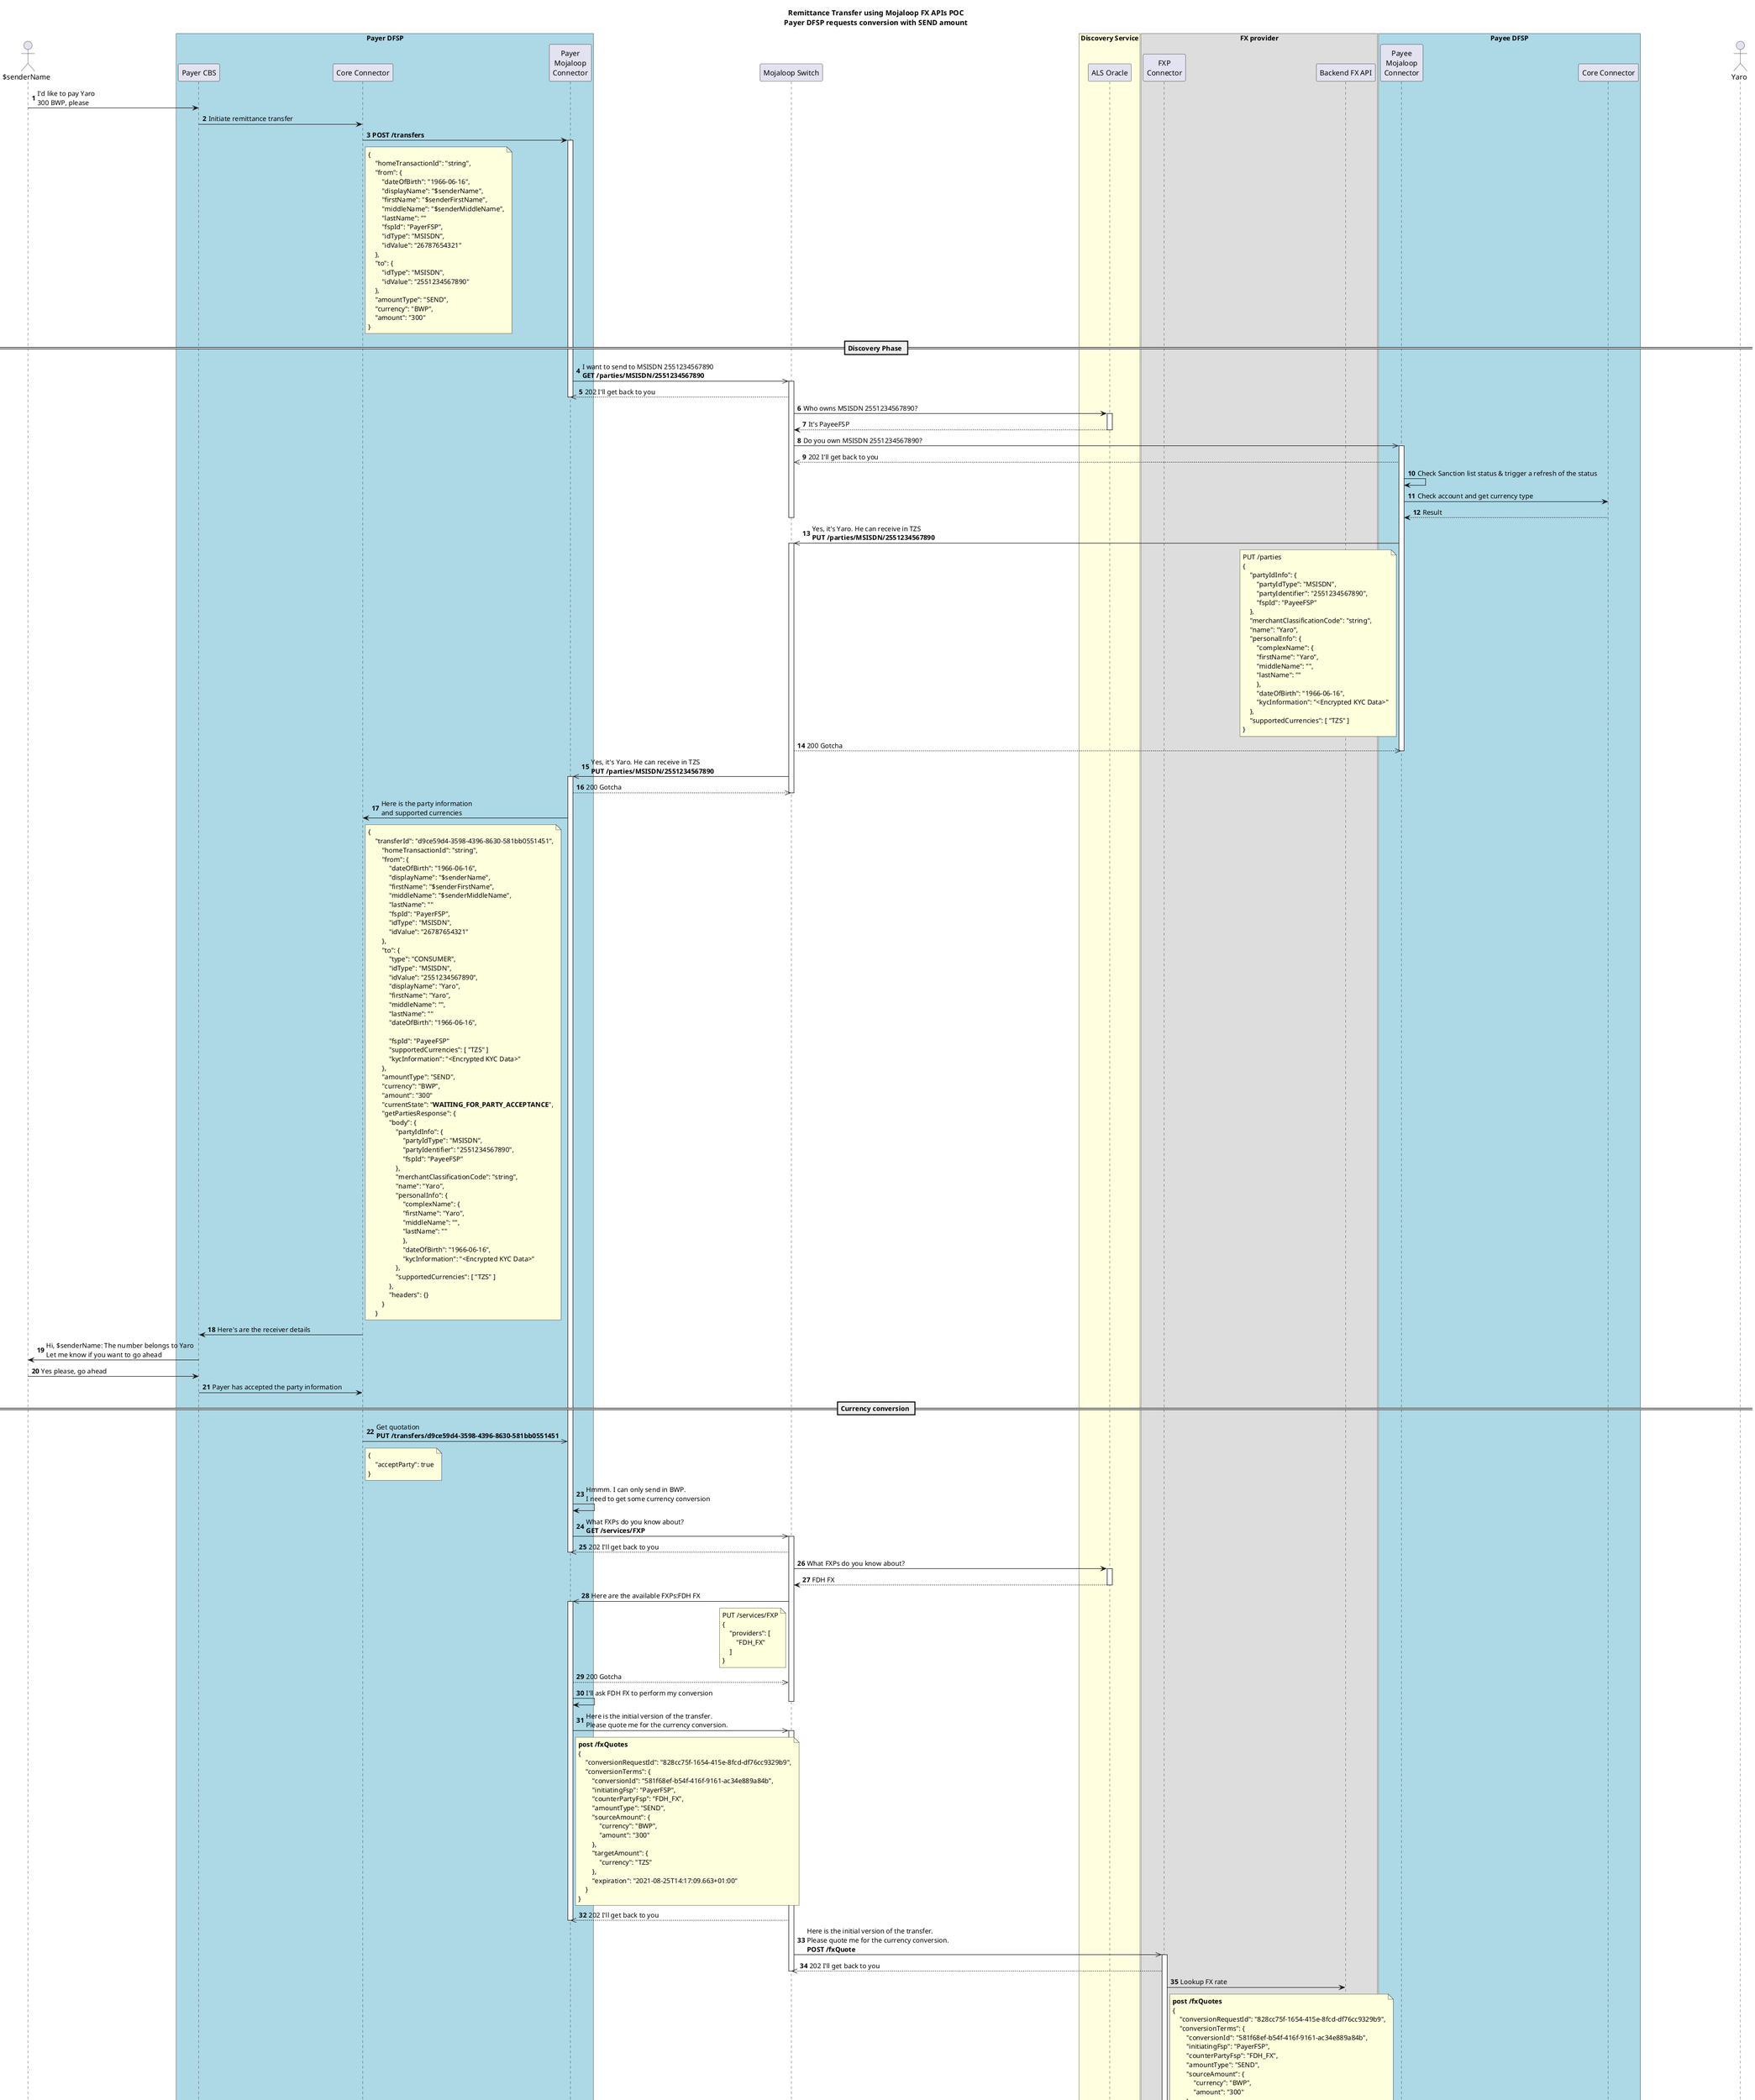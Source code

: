 @startuml

!$simplified = false
!$shortCutSingleFXP = false
!$hideSwitchDetail = false
!$advancedCoreConnectorFlow = false
!$senderLastName = ""
!$senderDOB = "1966-06-16"
!$receiverName = "Yaro"
!$receiverFirstName = "Yaro"
!$receiverMiddleName = ""
!$receiverLastName = ""
!$receiverDOB = "1966-06-16"
!$payerCurrency = "BWP"
!$payeeCurrency = "TZS"
!$payerFSPID = "PayerFSP"
!$payeeFSPID = "PayeeFSP"
!$fxpID = "FDH_FX"
!$payerMSISDN = "26787654321"
!$payeeMSISDN = "2551234567890"
!$payeeReceiveAmount = "44000"
!$payerSendAmount = "300"
!$payeeFee = "4000"
!$targetAmount = "48000"
!$fxpChargesSource = "33"
!$fxpChargesTarget = "6000"
!$fxpSourceAmount = "300"
!$fxpTargetAmount = "48000"
!$totalChargesSourceCurrency = "55"
!$totalChargesTargetCurrency = "10000"
!$conversionRequestId = "828cc75f-1654-415e-8fcd-df76cc9329b9"
!$conversionId = "581f68ef-b54f-416f-9161-ac34e889a84b"
!$homeTransactionId = "string"
!$quoteId = "382987a8-75ce-4037-b500-c475e08c1727"
!$transactionId = "d9ce59d4-3598-4396-8630-581bb0551451"
!$quotePayerExpiration = "2021-08-25T14:17:09.663+01:00"
!$quotePayeeExpiration = "2021-08-25T14:17:09.663+01:00"
!$commitRequestId = "77c9d78d-c26a-4474-8b3c-99b96a814bfc"
!$determiningTransferId = "d9ce59d4-3598-4396-8630-581bb0551451"
!$transferId = "d9ce59d4-3598-4396-8630-581bb0551451"
!$fxCondition = "GRzLaTP7DJ9t4P-a_BA0WA9wzzlsugf00-Tn6kESAfM"
!$condition = "HOr22-H3AfTDHrSkPjJtVPRdKouuMkDXTR4ejlQa8Ks"

title Remittance Transfer using Mojaloop FX APIs POC\nPayer DFSP requests conversion with SEND amount
actor "$senderName" as A1
box "Payer DFSP" #LightBlue  
  participant "Payer CBS" as PayerCBS
  participant "Core Connector" as PayerCC
  participant "Payer\nMojaloop\nConnector" as D1
end box

participant "Mojaloop Switch" as S1

box "Discovery Service" #LightYellow
  participant "ALS Oracle" as ALS
end box

box "FX provider"  
  participant "FXP\nConnector" as FXP
  participant "Backend FX API" as FXPBackend
end box

box "Payee DFSP" #LightBlue   
  participant "Payee\nMojaloop\nConnector" as D2
  participant "Core Connector" as PayeeCC
end box

actor "$receiverName" as A2
autonumber

A1->PayerCBS:I'd like to pay $receiverName\n$payerSendAmount $payerCurrency, please
PayerCBS->PayerCC: Initiate remittance transfer
!if ($advancedCoreConnectorFlow != true)
    PayerCC->D1: **POST /transfers**
    !if ($simplified != true)
        note right of PayerCC
        {
            "homeTransactionId": "$homeTransactionId",
            "from": {
                "dateOfBirth": "$senderDOB",
                "displayName": "$senderName",
                "firstName": "$senderFirstName",
                "middleName": "$senderMiddleName",
                "lastName": "$senderLastName"
                "fspId": "$payerFSPID",
                "idType": "MSISDN",
                "idValue": "$payerMSISDN"
            },
            "to": {
                "idType": "MSISDN",
                "idValue": "$payeeMSISDN"
            },
            "amountType": "SEND",
            "currency": "$payerCurrency",
            "amount": "$payerSendAmount"
        }
        end note
    !endif
!else
PayerCC->D1: **GET /parties/MSISDN/$payeeMSISDN**
!endif

== Discovery Phase ==
activate D1
D1->>S1:I want to send to MSISDN $payeeMSISDN\n**GET /parties/MSISDN/$payeeMSISDN**
activate S1
!if ($simplified != true)
S1-->>D1:202 I'll get back to you
!endif
deactivate D1
S1->ALS:Who owns MSISDN $payeeMSISDN?
activate ALS
ALS-->S1:It's $payeeFSPID
deactivate ALS
S1->>D2:Do you own MSISDN $payeeMSISDN?
activate D2
!if ($simplified != true)
D2-->>S1:202 I'll get back to you
!endif
D2->D2: Check Sanction list status & trigger a refresh of the status
D2->PayeeCC: Check account and get currency type
!if ($simplified != true)
PayeeCC-->D2: Result
!endif
deactivate S1
D2->>S1:Yes, it's $receiverName. He can receive in $payeeCurrency\n**PUT /parties/MSISDN/$payeeMSISDN**
!if ($simplified != true)
note left of D2
    PUT /parties
    {
        "partyIdInfo": {
            "partyIdType": "MSISDN",
            "partyIdentifier": "$payeeMSISDN",
            "fspId": "$payeeFSPID"
        },
        "merchantClassificationCode": "string",
        "name": "$receiverName",
        "personalInfo": {
            "complexName": {
            "firstName": "$receiverFirstName",
            "middleName": "$receiverMiddleName",
            "lastName": "$receiverLastName"
            },
            "dateOfBirth": "$receiverDOB",
            "kycInformation": "<Encrypted KYC Data>"
        },
        "supportedCurrencies": [ "$payeeCurrency" ]
    }
end note
!else
note over D2
    Payee Info with Encrypted KYC Data
end note
!endif
activate S1
!if ($simplified != true)
S1-->>D2:200 Gotcha
!endif
deactivate D2
S1->>D1:Yes, it's $receiverName. He can receive in $payeeCurrency\n**PUT /parties/MSISDN/$payeeMSISDN**
activate D1
!if ($simplified != true)
D1-->>S1:200 Gotcha
!endif
deactivate S1

!if ($advancedCoreConnectorFlow != true)
    D1->PayerCC: Here is the party information\nand supported currencies
    note right of PayerCC
    {
        "transferId": "$transferId",
            "homeTransactionId": "$homeTransactionId",
            "from": {
                "dateOfBirth": "$senderDOB",
                "displayName": "$senderName",
                "firstName": "$senderFirstName",
                "middleName": "$senderMiddleName",
                "lastName": "$senderLastName"
                "fspId": "$payerFSPID",
                "idType": "MSISDN",
                "idValue": "$payerMSISDN"
            },
            "to": {
                "type": "CONSUMER",
                "idType": "MSISDN",
                "idValue": "$payeeMSISDN",
                "displayName": "$receiverName",
                "firstName": "$receiverFirstName",
                "middleName": "$receiverMiddleName",
                "lastName": "$receiverLastName"
                "dateOfBirth": "$receiverDOB",

                "fspId": "$payeeFSPID"
                "supportedCurrencies": [ "$payeeCurrency" ]
                "kycInformation": "<Encrypted KYC Data>"
            },
            "amountType": "SEND",
            "currency": "$payerCurrency",
            "amount": "$payerSendAmount"
            "currentState": "**WAITING_FOR_PARTY_ACCEPTANCE**",
            "getPartiesResponse": {
                "body": {
                    "partyIdInfo": {
                        "partyIdType": "MSISDN",
                        "partyIdentifier": "$payeeMSISDN",
                        "fspId": "$payeeFSPID"
                    },
                    "merchantClassificationCode": "string",
                    "name": "$receiverName",
                    "personalInfo": {
                        "complexName": {
                        "firstName": "$receiverFirstName",
                        "middleName": "$receiverMiddleName",
                        "lastName": "$receiverLastName"
                        },
                        "dateOfBirth": "$receiverDOB",
                        "kycInformation": "<Encrypted KYC Data>"
                    },
                    "supportedCurrencies": [ "$payeeCurrency" ]
                },
                "headers": {}
            }
        }
    end note
!else
    D1->PayerCC: Here is the party information\nand supported currencies
    !if ($simplified != true)
        note right of PayerCC
        {
            "party": {
                "body": {
                    "partyIdInfo": {
                        "partyIdType": "MSISDN",
                        "partyIdentifier": "$payeeMSISDN",
                        "fspId": "$payeeFSPID"
                    },
                    "merchantClassificationCode": "string",
                    "name": "$receiverName",
                    "personalInfo": {
                        "complexName": {
                        "firstName": "$receiverFirstName",
                        "middleName": "$receiverMiddleName",
                        "lastName": "$receiverLastName"
                        },
                        "dateOfBirth": "$receiverDOB",
                        "kycInformation": "<Encrypted KYC Data>"
                    },
                     "supportedCurrencies": [ "$payeeCurrency" ]
                },
                "headers": {}
            },
            "currentState": "COMPLETED"
        }
        end note
    !endif
!endif

PayerCC->PayerCBS:Here's are the receiver details
PayerCBS->A1:Hi, $senderName: The number belongs to $receiverName \nLet me know if you want to go ahead
A1->PayerCBS:Yes please, go ahead

PayerCBS->PayerCC: Payer has accepted the party information

!if ($shortCutSingleFXP != true)
== Currency conversion ==

!if ($advancedCoreConnectorFlow != true)
PayerCC->>D1:Get quotation\n**PUT /transfers/$transferId**
note right of PayerCC
{
    "acceptParty": true
}
end note
D1->D1:Hmmm. I can only send in $payerCurrency.\nI need to get some currency conversion
!else
PayerCC->PayerCC:Hmmm. I can only send in $payerCurrency.\nI need to get some currency conversion
PayerCC->>D1:What FXPs do you know about?\n**GET /services/FXP**
!endif

D1->>S1:What FXPs do you know about?\n**GET /services/FXP**
activate S1
!if ($simplified != true)
S1-->>D1:202 I'll get back to you
!endif
deactivate D1
S1->ALS:What FXPs do you know about?
activate ALS
ALS-->S1:FDH FX
deactivate ALS
S1->>D1:Here are the available FXPs:FDH FX
note left of S1
    PUT /services/FXP
    {
        "providers": [
            "$fxpID"
        ]
    }
end note
activate D1
!if ($simplified != true)
D1-->>S1:200 Gotcha
!endif

!if ($advancedCoreConnectorFlow != true)
' TODO: We can pause the execution here if required to allow the core connector to select the FXP
D1->D1:I'll ask FDH FX to perform my conversion
!else
D1->>PayerCC:Here are the available FXPs
note right of PayerCC
    {
        "providers": [
            "$fxpID"
        ]
    }
end note

PayerCC->PayerCC:I'll ask FDH FX to perform my conversion
PayerCC->D1: I want to get a quote from this FXP\n**POST /fxQuotes**
    !if ($simplified != true)
        note right of PayerCC
        {
            "homeTransactionId": "$homeTransactionId",
            "conversionRequestId": "$conversionRequestId",
            "conversionTerms": {
                "conversionId": "$conversionId",
                "initiatingFsp": "$payerFSPID",
                "counterPartyFsp": "$fxpID",
                "amountType": "SEND",
                "sourceAmount": {
                    "currency": "$payerCurrency",
                    "amount": "$payerSendAmount"
                },
                "targetAmount": {
                    "currency": "$payeeCurrency"
                },
                "expiration": "2021-08-25T14:17:09.663+01:00"
            }
        }
        end note
    !endif
!endif


!endif



deactivate S1


!if ($shortCutSingleFXP != true)
D1->>S1:Here is the initial version of the transfer.\nPlease quote me for the currency conversion.
!else
D1->>FXP:Here is the initial version of the transfer.\nPlease quote me for the currency conversion.
!endif
note right of D1
    **post /fxQuotes**
    {
        "conversionRequestId": "$conversionRequestId",
        "conversionTerms": {
            "conversionId": "$conversionId",
            "initiatingFsp": "$payerFSPID",
            "counterPartyFsp": "$fxpID",
            "amountType": "SEND",
            "sourceAmount": {
                "currency": "$payerCurrency",
                "amount": "$payerSendAmount"
            },
            "targetAmount": {
                "currency": "$payeeCurrency"
            },
            "expiration": "2021-08-25T14:17:09.663+01:00"
        }
    }
end note
!if ($shortCutSingleFXP != true)
activate S1
!if ($simplified != true)
S1-->>D1:202 I'll get back to you
!endif
deactivate D1
S1->>FXP:Here is the initial version of the transfer.\nPlease quote me for the currency conversion.\n**POST /fxQuote**
activate FXP
!if ($simplified != true)
FXP-->>S1:202 I'll get back to you
!endif
deactivate S1
!else
!if ($simplified != true)
FXP-->>D1:202 I'll get back to you
!endif
!endif
FXP->FXPBackend:Lookup FX rate
!if ($simplified != true)
note right of FXP
    **post /fxQuotes**
    {
        "conversionRequestId": "$conversionRequestId",
        "conversionTerms": {
            "conversionId": "$conversionId",
            "initiatingFsp": "$payerFSPID",
            "counterPartyFsp": "$fxpID",
            "amountType": "SEND",
            "sourceAmount": {
                "currency": "$payerCurrency",
                "amount": "$payerSendAmount"
            },
            "targetAmount": {
                "currency": "$payeeCurrency"
            },
            "expiration": "2021-08-25T14:17:09.663+01:00"
        }
    }
end note
!endif
FXPBackend-->FXP:Return FX rate
note over FXPBackend
    I will add a $fxpChargesSource $payerCurrency fee for undertaking the conversion.
    Now I'll set an expiry time, sign the quotation object,
end note
!if ($simplified != true)
note right of FXP
    {
        "conversionTerms": {
            "conversionId": "$conversionId",
            "initiatingFsp": "$payerFSPID",
            "counterPartyFsp": "$fxpID",
            "amountType": "SEND",
            "sourceAmount": {
                "currency": "$payerCurrency",
                "amount": "$fxpSourceAmount"
            },
            "targetAmount": {
                "currency": "$payeeCurrency",
                "amount": "$fxpTargetAmount"
            },
            "expiration": "2021-08-25T14:17:09.663+01:00"
            "charges": [
                {
                    "chargeType": "string",
                    "sourceAmount": {
                        "currency": "$payerCurrency",
                        "amount": "$fxpChargesSource"
                    },
                    "targetAmount": {
                        "currency": "$payeeCurrency",
                        "amount": "$fxpChargesTarget"
                    }
                }
            ]
        }
    }
end note
!endif

note over FXP
    Now I'll sign the quotation object,
    create an ILP prepare packet and return it in the intermediary object.

    NOTE: the ILP prepare packet contains the following items, all encoded:
    - The amount being sent (i.e. in the source currency)
    - An expiry time
    - The condition
    - The name of the FXP
    - The content of the conversion terms
end note

note left of FXP
    **PUT /fxQuotes/$conversionRequestId**
    {
        "condition": "$fxCondition",
        "conversionTerms": {
            "conversionId": "$conversionId",
            "initiatingFsp": "$payerFSPID",
            "counterPartyFsp": "$fxpID",
            "amountType": "SEND",
            "sourceAmount": {
                "currency": "$payerCurrency",
                "amount": "$fxpSourceAmount"
            },
            "targetAmount": {
                "currency": "$payeeCurrency",
                "amount": "$fxpTargetAmount"
            },
            "expiration": "2021-08-25T14:17:09.663+01:00"
            "charges": [
                {
                    "chargeType": "string",
                    "sourceAmount": {
                        "currency": "$payerCurrency",
                        "amount": "$fxpChargesSource"
                    },
                    "targetAmount": {
                        "currency": "$payeeCurrency",
                        "amount": "$fxpChargesTarget"
                    }
                }
            ]
        }
    }
end note
!if ($shortCutSingleFXP != true)
FXP->>S1:Here's the signed conversion object
activate S1
!if ($simplified != true)
S1-->>FXP:200 Gotcha
!endif
deactivate FXP
S1->>D1:Here's the signed conversion object\n**PUT /fxQuotes/$conversionRequestId**
activate D1
!if ($simplified != true)
D1-->>S1:Gotcha
!endif
deactivate S1
!else
FXP-->>D1:Here's the signed conversion object\n**PUT /fxQuotes/$conversionRequestId**
!if ($simplified != true)
D1-->>FXP:202 I'll get back to you
!endif
activate D1
!endif


!if ($advancedCoreConnectorFlow != true)
    D1-->PayerCC: Here are the conversion terms
    note right of PayerCC
    {
        "transferId": "$transferId",
            "homeTransactionId": "$homeTransactionId",
            "from": {
                "dateOfBirth": "$senderDOB",
                "displayName": "$senderName",
                "firstName": "$senderFirstName",
                "middleName": "$senderMiddleName",
                "lastName": "$senderLastName"
                "fspId": "$payerFSPID",
                "idType": "MSISDN",
                "idValue": "$payerMSISDN"
            },
            "to": {
                "type": "CONSUMER",
                "idType": "MSISDN",
                "idValue": "$payeeMSISDN",
                "displayName": "$receiverName",
                "firstName": "$receiverFirstName",
                "middleName": "$receiverMiddleName",
                "lastName": "$receiverLastName"
                "dateOfBirth": "$receiverDOB",

                "fspId": "$payeeFSPID"
                "supportedCurrencies": [ "$payeeCurrency" ]
                "kycInformation": "<Encrypted KYC Data>"
            },
            "amountType": "SEND",
            "currency": "$payerCurrency",
            "amount": "$payerSendAmount"
            "currentState": "**WAITING_FOR_CONVERSION_ACCEPTANCE**",
            "getPartiesResponse": {
                <Same as the previous responses>
            },
            "conversionRequestId": "$conversionRequestId",
            "fxQuotesResponse": {
                "body": {
                    "condition": "$fxCondition",
                    "conversionTerms": {
                        "conversionId": "$conversionId",
                        "initiatingFsp": "$payerFSPID",
                        "counterPartyFsp": "$fxpID",
                        "amountType": "SEND",
                        "sourceAmount": {
                            "currency": "$payerCurrency",
                            "amount": "$fxpSourceAmount"
                        },
                        "targetAmount": {
                            "currency": "$payeeCurrency",
                            "amount": "$fxpTargetAmount"
                        },
                        "expiration": "2021-08-25T14:17:09.663+01:00"
                        "charges": [
                            {
                                "chargeType": "string",
                                "sourceAmount": {
                                    "currency": "$payerCurrency",
                                    "amount": "$fxpChargesSource"
                                },
                                "targetAmount": {
                                    "currency": "$payeeCurrency",
                                    "amount": "$fxpChargesTarget"
                                }
                            }
                        ]
                    }
                },
                "headers": {}
            },
            "fxQuotesResponseSource": "$payeeFSPID",
        }
    end note
!else
    D1->PayerCC: Here are the conversion terms
    !if ($simplified != true)
        note right of PayerCC
        {
            "homeTransactionId": "$homeTransactionId",
            "condition": "$fxCondition",
            "conversionTerms": {
                "conversionId": "$conversionId",
                "initiatingFsp": "$payerFSPID",
                "counterPartyFsp": "$fxpID",
                "amountType": "SEND",
                "sourceAmount": {
                    "currency": "$payerCurrency",
                    "amount": "$fxpSourceAmount"
                },
                "targetAmount": {
                    "currency": "$payeeCurrency",
                    "amount": "$fxpTargetAmount"
                },
                "expiration": "2021-08-25T14:17:09.663+01:00"
                "charges": [
                    {
                        "chargeType": "string",
                        "sourceAmount": {
                            "currency": "$payerCurrency",
                            "amount": "$fxpChargesSource"
                        },
                        "targetAmount": {
                            "currency": "$payeeCurrency",
                            "amount": "$fxpChargesTarget"
                        }
                    }
                ]
            }
        }
        end note
    !endif
!endif


== Agreement Phase ==


!if ($advancedCoreConnectorFlow != true)
PayerCC->D1: I want to get a quote from the FSP\nPUT /transfers
note right of PayerCC
{
    "acceptConversion": true
}
end note
!else
PayerCC->D1: I want to get a quote from the FSP\n**POST /quotes**
    !if ($simplified != true)
        note right of PayerCC
        {
            "fspId": "$payeeFSPID",
            "quotesPostRequest": {
                "quoteId": "$quoteId",
                "transactionId": "$transactionId",
                "payee": {
                    "partyIdInfo": {
                        "partyIdType": "MSISDN",
                        "partyIdentifier": "$payeeMSISDN",
                        "fspId": "$payeeFSPID"
                    },
                    "name": "$receiverName",
                    "personalInfo": {
                        "complexName": {
                        "firstName": "$receiverFirstName",
                        "middleName": "$receiverMiddleName",
                        "lastName": "$receiverLastName"
                        },
                        "dateOfBirth": "$receiverDOB",
                        "kycInformation": "<Encrypted KYC Data>"
                    },
                    "supportedCurrencies": [ "$payeeCurrency" ]
                },
                "payer": {
                    "partyIdInfo": {
                        "partyIdType": "MSISDN",
                        "partyIdentifier": "$payerMSISDN",
                        "fspId": "$payerFSPID"
                    },
                    "name": "$senderName",
                    "personalInfo": {
                        "complexName": {
                        "firstName": "$senderFirstName",
                        "middleName": "$senderMiddleName",
                        "lastName": "$senderLastName"
                        },
                        "dateOfBirth": "$senderDOB"
                    }
                },
                "amountType": "SEND",
                "amount": {
                    "currency": "$payeeCurrency",
                    "amount": "$fxpTargetAmount"
                },
                "converter": "PAYER",
                "expiration": "$quotePayerExpiration"
            }
        }
        end note
    !endif
!endif


D1->>S1:Please quote for a transfer which sends $fxpTargetAmount $payeeCurrency.\n**POST /quotes**
!if ($simplified != true)
note right of D1
POST /quotes

    {
        "quoteId": "$quoteId",
        "transactionId": "$transactionId",
        "payee": {
            "partyIdInfo": {
                "partyIdType": "MSISDN",
                "partyIdentifier": "$payeeMSISDN",
                "fspId": "$payeeFSPID"
            },
            "name": "$receiverName",
            "personalInfo": {
                "complexName": {
                "firstName": "$receiverFirstName",
                "middleName": "$receiverMiddleName",
                "lastName": "$receiverLastName"
                },
                "dateOfBirth": "$receiverDOB",
                "kycInformation": "<Encrypted KYC Data>"
            },
            "supportedCurrencies": [ "$payeeCurrency" ]
        },
        "payer": {
            "partyIdInfo": {
                "partyIdType": "MSISDN",
                "partyIdentifier": "$payerMSISDN",
                "fspId": "$payerFSPID"
            },
            "name": "$senderName",
            "personalInfo": {
                "complexName": {
                "firstName": "$senderFirstName",
                "middleName": "$senderMiddleName",
                "lastName": "$senderLastName"
                },
                "dateOfBirth": "$senderDOB"
            }
        },
        "amountType": "SEND",
        "amount": {
            "currency": "$payeeCurrency",
            "amount": "$fxpTargetAmount"
        },
        "converter": "PAYER",
        "expiration": "$quotePayerExpiration"
    }
end note
!endif
activate S1
!if ($simplified != true)
S1-->>D1:202 I'll get back to you
!endif

S1->>D2:**POST /quotes**
activate D2
!if ($simplified != true)
D2-->>S1:202 I'll get back to you
!endif
deactivate S1
D2->PayeeCC:**POST /quoterequests**
!if ($simplified != true)
note right of D2
{
    "quoteId": "$quoteId",
    "transactionId": "$transactionId",
    "payee": {
        "partyIdInfo": {
            "partyIdType": "MSISDN",
            "partyIdentifier": "$payeeMSISDN",
            "fspId": "$payeeFSPID"
        },
        "name": "$receiverName",
        "personalInfo": {
            "complexName": {
            "firstName": "$receiverFirstName",
            "middleName": "$receiverMiddleName",
            "lastName": "$receiverLastName"
            },
            "dateOfBirth": "$receiverDOB",
            "kycInformation": "<Encrypted KYC Data>"
        },
        "supportedCurrencies": [ "$payeeCurrency" ]
    },
    "payer": {
        "partyIdInfo": {
            "partyIdType": "MSISDN",
            "partyIdentifier": "$payerMSISDN",
            "fspId": "$payerFSPID"
        },
        "name": "$senderName",
        "personalInfo": {
            "complexName": {
            "firstName": "$senderFirstName",
            "middleName": "$senderMiddleName",
            "lastName": "$senderLastName"
            },
            "dateOfBirth": "$senderDOB"
        }
    },
    "amountType": "SEND",
    "amount": {
        "currency": "$payeeCurrency",
        "amount": "$fxpTargetAmount"
    },
    "converter": "PAYER",
    "expiration": "$quotePayerExpiration"
}
end note
!endif
PayeeCC->PayeeCC:OK, so I will charge $payeeFee $payeeCurrency for this.\nNow I create terms of the transfer
PayeeCC-->D2:Here are the terms
!if ($simplified != true)
note right of D2
{
    "quoteId": "$quoteId",
    "transactionId": "$transactionId",
    "payeeFspFeeAmount": "$payeeFee",
    "payeeFspFeeAmountCurrency": "$payeeCurrency",
    "payeeReceiveAmount": "$payeeReceiveAmount",
    "payeeReceiveAmountCurrency": "$payeeCurrency",
    "transferAmount": "$targetAmount",
    "transferAmountCurrency": "$payeeCurrency"
    "expiration": "$quotePayerExpiration"
}
end note
!endif
D2->D2:Now I will sign the transaction object
D2->>S1:Here's the signed quote
note left of D2
    **put /quotes/$quoteId**

    {
        "transferAmount": {
            "currency": "$payeeCurrency",
            "amount": "$targetAmount"
        },
        "payeeReceiveAmount": {
            "currency": "$payeeCurrency",
            "amount": "$payeeReceiveAmount"
        },
        "payeeFspFee": {
            "currency": "$payeeCurrency",
            "amount": "$payeeFee"
        },
        "expiration": "$payeeQuoteExpiration",
        "ilpPacket": "
            <This is encoded transaction object. It contains data from quote request and response.>
        ",
        "condition": "$condition"
    }

end note
activate S1
!if ($simplified != true)
S1-->>D2:200 Gotcha
!endif
deactivate D2
S1->>D1:Here's the signed quote\n**PUT /quotes/382987a8-75ce-4037-b500-c475e08c1727**
activate D1
!if ($simplified != true)
D1-->>S1:200 Gotcha
!endif
deactivate S1
D1->D1:OK, I can see that there are going to be $payeeFee $payeeCurrency in charges.

== Sender Confirmation ==

!if ($advancedCoreConnectorFlow != true)
    D1-->PayerCC:Here's the quote for the transfer\nIt expires at $quotePayeeExpiration
    note right of PayerCC
    {
        "transferId": "$transferId",
            "homeTransactionId": "$homeTransactionId",
            "from": {
                "dateOfBirth": "$senderDOB",
                "displayName": "$senderName",
                "firstName": "$senderFirstName",
                "middleName": "$senderMiddleName",
                "lastName": "$senderLastName"
                "fspId": "$payerFSPID",
                "idType": "MSISDN",
                "idValue": "$payerMSISDN"
            },
            "to": {
                "type": "CONSUMER",
                "idType": "MSISDN",
                "idValue": "$payeeMSISDN",
                "displayName": "$receiverName",
                "firstName": "$receiverFirstName",
                "middleName": "$receiverMiddleName",
                "lastName": "$receiverLastName"
                "dateOfBirth": "$receiverDOB",

                "fspId": "$payeeFSPID"
                "supportedCurrencies": [ "$payeeCurrency" ]
                "kycInformation": "<Encrypted KYC Data>"
            },
            "amountType": "SEND",
            "currency": "$payerCurrency",
            "amount": "$payerSendAmount"
            "currentState": "**WAITING_FOR_QUOTE_ACCEPTANCE**",
            "getPartiesResponse": {
                <Same as the previous responses>
            },
            "conversionRequestId": "$conversionRequestId",
            "fxQuotesResponse": {
                <Same as the previous responses>
            },
            "fxQuotesResponseSource": "$payeeFSPID",
            "quoteId": "$quoteId",
            "quoteResponse": {
                "body": {
                    "transferAmount": {
                        "currency": "$payeeCurrency",
                        "amount": "$targetAmount"
                    },
                    "payeeReceiveAmount": {
                        "currency": "$payeeCurrency",
                        "amount": "$payeeReceiveAmount"
                    },
                    "payeeFspFee": {
                        "currency": "$payeeCurrency",
                        "amount": "$payeeFee"
                    },
                    "expiration": "$payeeQuoteExpiration",
                    "ilpPacket": "
                        <This is encoded transaction object. It contains data from quote request and response.>
                    ",
                    "condition": "$condition"
                },
                "headers": {}
            },
            "quoteResponseSource": "$payeeFSPID",
        }
    end note
!else
   D1-->PayerCC:Here's the quote for the transfer\nIt expires at $quotePayeeExpiration
    !if ($simplified != true)
        note right of PayerCC
        {
            "quotes": {
                "body": {
                    "transferAmount": {
                        "currency": "$payeeCurrency",
                        "amount": "$targetAmount"
                    },
                    "payeeReceiveAmount": {
                        "currency": "$payeeCurrency",
                        "amount": "$payeeReceiveAmount"
                    },
                    "payeeFspFee": {
                        "currency": "$payeeCurrency",
                        "amount": "$payeeFee"
                    },
                    "expiration": "$payeeQuoteExpiration",
                    "ilpPacket": "
                        <This is encoded transaction object. It contains data from quote request and response.>
                    ",
                    "condition": "$condition"
                },
                "headers": {}
            },
            "currentState": "COMPLETED"
        }
        end note
    !endif
!endif
PayerCC->PayerCBS:Here's the quote
PayerCBS->A1:Hi, $senderName: I can do the transfer.\nIt'll cost you $totalChargesSourceCurrency $payerCurrency($totalChargesTargetCurrency $payeeCurrency) in fees\nand $receiverName will receive\n$payeeReceiveAmount $payeeCurrency.\nLet me know if you want to go ahead
A1->PayerCBS:Great! Yes please, go ahead

PayerCBS->PayerCC: Payer has accepted the terms please proceed

== Transfer Phase ==

!if ($advancedCoreConnectorFlow != true)
PayerCC->D1: Proceed with the transfer\nPUT /transfers
note right of PayerCC
{
    "acceptQuote": true
}
end note
!else
PayerCC->D1: Proceed with the transfer\n**POST /fxTransfers**
    !if ($simplified != true)
    note right of PayerCC
    {
        "homeTransactionId": "$homeTransactionId",
        "commitRequestId": "$commitRequestId",
        "determiningTransferId": "$determiningTransferId",
        "initiatingFsp": "$payerFSPID",
        "counterPartyFsp": "$fxpID",
        "amountType": "SEND",
        "sourceAmount": {
            "currency": "$payerCurrency",
            "amount": "$fxpSourceAmount"
        },
        "targetAmount": {
            "currency": "$payeeCurrency",
            "amount": "$fxpTargetAmount"
        },
        "condition": "$fxCondition"
    }
    end note
    !endif
!endif

!if ($advancedCoreConnectorFlow != true)
D1->D1:First, activate the conversion
!endif
D1->>S1:Please confirm your part of the transfer
note right of D1
**POST /fxTransfers**
{
    "commitRequestId": "$commitRequestId",
    "determiningTransferId": "$determiningTransferId",
    "initiatingFsp": "$payerFSPID",
    "counterPartyFsp": "$fxpID",
    "amountType": "SEND",
    "sourceAmount": {
        "currency": "$payerCurrency",
        "amount": "$fxpSourceAmount"
    },
    "targetAmount": {
        "currency": "$payeeCurrency",
        "amount": "$fxpTargetAmount"
    },
    "condition": "$fxCondition"
}
end note
activate S1
!if ($simplified != true)
S1-->>D1:202 I'll get back to you
!endif
deactivate D2
!if ($hideSwitchDetail != true)
S1->S1:OK, so this is an FX confirmation.
S1->S1: Is there any transfer with determiningTransactionId?\nNo, it does'nt.
!endif
S1->S1: Liquidity check and reserve on Payer DFSP's account
!if ($hideSwitchDetail != true)
note over S1
Reservations:

**$payerFSPID has a reservation of $fxpSourceAmount $payerCurrency**
end note
!endif
S1->>FXP:Please confirm the currency conversion part of the transfer\n** POST /fxTransfers**
activate FXP
!if ($simplified != true)
FXP-->>S1:202 I'll get back to you
!endif
deactivate S1
FXP->FXPBackend:Reserve funds for FX conversion
note right of FXP
**POST /fxTransfers**
{
    "homeTransactionId": "$homeTransactionId",
    "commitRequestId": "$commitRequestId",
    "determiningTransferId": "$determiningTransferId",
    "initiatingFsp": "$payerFSPID",
    "counterPartyFsp": "$fxpID",
    "amountType": "SEND",
    "sourceAmount": {
        "currency": "$payerCurrency",
        "amount": "$fxpSourceAmount"
    },
    "targetAmount": {
        "currency": "$payeeCurrency",
        "amount": "$fxpTargetAmount"
    },
    "condition": "$fxCondition"
}
end note
FXPBackend-->FXP:Success
note right of FXP
{
  "homeTransactionId": "$homeTransactionId",
  "completedTimestamp": "2021-08-25T14:17:08.175+01:00",
  "conversionState": "RESERVED"
}
end note
FXP->>S1:Confirmed. Here's the fulfilment
note left of FXP
**PUT /fxTransfers/$commitRequestId**
{
  "fulfilment": "188909ceb6cd5c35d5c6b394f0a9e5a0571199c332fbd013dc1e6b8a2d5fff42",
  "completedTimestamp": "2021-08-25T14:17:08.175+01:00",
  "conversionState": "RESERVED"
}
end note
activate S1
!if ($simplified != true)
S1-->>FXP:200 Gotcha
!endif
deactivate FXP
!if ($simplified != true)
S1->S1:Check fulfilment matches and cancel if not.
alt Conversion failed
S1->FXP:Sorry. Conversion failed
note over FXP
**PATCH /fxTransfers/$commitRequestId**
{
  "completedTimestamp": "2021-08-25T14:17:08.175+01:00",
  "conversionState": "ABORTED"
}
end note
activate FXP
FXP-->S1:Acknowledged
FXP->FXPBackend:Remove any reservations or obligations
note right of FXP
**PUT /fxTransfers/$commitRequestId**
{
  "completedTimestamp": "2021-08-25T14:17:08.175+01:00",
  "conversionState": "ABORTED"
}
end note
FXPBackend-->FXP:Ok
deactivate FXP

S1->>D1:Sorry. Conversion failed
note over S1
**PUT /fxTransfers/$commitRequestId/error**
{
    "errorCode": "9999"
    , "errorDescription": "Whatever the error was"
}
end note
else Conversion succeeded
S1->D1:Conversion succeeded subject to transfer success\n**PUT /fxTransfers/77c9d78d-c26a-4474-8b3c-99b96a814bfc**

end
!else
S1->D1:Conversion succeeded subject to transfer success\n**PUT /fxTransfers/77c9d78d-c26a-4474-8b3c-99b96a814bfc**
!endif
activate D1
!if ($simplified != true)
D1-->S1:200 Gotcha
!endif
deactivate S1

!if ($advancedCoreConnectorFlow != true)
    D1->D1:OK, so that's all right\nNow I can send the transfer itself
    ' TODO: Need to add PUT /transfers response here
!else
    D1-->PayerCC:Confirmed. You can proceed with the transfer.
    note right of PayerCC
    **PUT /fxTransfers/$commitRequestId**
    {
        "fulfilment": "188909ceb6cd5c35d5c6b394f0a9e5a0571199c332fbd013dc1e6b8a2d5fff42",
        "completedTimestamp": "2021-08-25T14:17:08.175+01:00",
        "conversionState": "RESERVED"
    }
    end note

    PayerCC-->D1:Please do the transfer **POST /simpleTransfers**
    !if ($simplified != true)
    note right of PayerCC
    {
        "fspId": "$payeeFSPID",
        "transfersPostRequest": {
            "transferId": "$transferId",
            "payeeFsp": "$payeeFSPID",
            "payerFsp": "$payerFSPID",
            "amount": {
                "currency": "$payeeCurrency",
                "amount": "$targetAmount"
            },
            "ilpPacket": "<Encoded transaction object>",
            "condition": "$condition",
            "expiration": "2016-05-24T08:38:08.699-04:00"
        }
    }
    end note
    !endif
!endif

D1->S1:Please do the transfer **POST /transfers**
!if ($simplified != true)
note over D1
POST /transfers
{
    "transferId": "$transferId",
    "payeeFsp": "$payeeFSPID",
    "payerFsp": "$payerFSPID",
    "amount": {
        "currency": "$payeeCurrency",
        "amount": "$targetAmount"
    },
    "ilpPacket": "<Encoded transaction object>",
    "condition": "$condition",
    "expiration": "2016-05-24T08:38:08.699-04:00"
}
end note
!endif
activate S1
!if ($simplified != true)
S1-->D1:202 I'll get back to you
!endif
deactivate D1
!if ($hideSwitchDetail != true)
S1->S1:Is there a dependent transfer? Yes
!endif
S1->S1:Perform liquidity check and reserve funds\nagainst creditor party to dependent transfer
note over S1
Reservations:

$payerFSPID has a reservation of $fxpSourceAmount $payerCurrency
**$fxpID has a reservation of $targetAmount $payeeCurrency**
end note

S1->D2:Please do the transfer\n**POST /transfers**
activate D2
!if ($simplified != true)
D2-->S1:202 I'll get back to you
!endif
deactivate S1
D2->D2:Let me check that the terms of the dependent transfer\nare the same as the ones I agreed to\nand that the fulfilment and condition match

D2->PayeeCC:Please credit $receiverName's account with $payeeReceiveAmount $payeeCurrency
!if ($simplified != true)
note right of D2
**POST /transfers**
{
  "transferId": "$transferId",
  "amount": "$targetAmount",
  "currency": "$payeeCurrency",
  "amountType": "SEND",
  "from": {
    "dateOfBirth": "$senderDOB",
    "displayName": "$senderName",
    "firstName": "$senderFirstName",
    "middleName": "$senderMiddleName",
    "lastName": "$senderLastName"
    "fspId": "$payerFSPID",
    "idType": "MSISDN",
    "idValue": "$payerMSISDN"
  },
  "to": {
    "dateOfBirth": "$receiverDOB",
    "displayName": "$receiverName",
    "firstName": "$receiverFirstName",
    "middleName": "$receiverMiddleName",
    "lastName": "$receiverLastName",
    "fspId": "$payeeFSPID",
    "idType": "MSISDN",
    "idValue": "$payeeMSISDN"
  },
  "note": "string",
  "quote": {
    "quoteId": "$quoteId",
    "transactionId": "$transactionId",
    "payeeFspFeeAmount": "$payeeFee",
    "payeeFspFeeAmountCurrency": "$payeeCurrency",
    "payeeReceiveAmount": "$payeeReceiveAmount",
    "payeeReceiveAmountCurrency": "$payeeCurrency",
    "transferAmount": "$targetAmount",
    "transferAmountCurrency": "$payeeCurrency"
    "expiration": "$quotePayeeExpiration"
  },
  "transactionType": "TRANSFER",
  "ilpPacket": {
    "data": <decoded ilpPacket>
  }
}
end note
!endif

PayeeCC-->D2:Done
!if ($simplified != true)
note right of D2
{
    "homeTransactionId": "string",
    "completedTimestamp": "2021-08-25T14:17:08.227+01:00",
    "fulfilment": "mhPUT9ZAwd-BXLfeSd7-YPh46rBWRNBiTCSWjpku90s",
    **Note: fulfilment is optional: SDK will create if not found**
    "transferState": "COMMITTED"
}
end note
!endif

D2->>S1:Transfer is confirmed, here's the fulfilment
note over D2
**PUT /transfers/$commitRequestId**
{
    "completedTimestamp": "2021-08-25T14:17:08.227+01:00",
    "fulfilment": "mhPUT9ZAwd-BXLfeSd7-YPh46rBWRNBiTCSWjpku90s",
    "transferState": "COMMITTED"
}
end note
activate S1
!if ($simplified != true)
S1-->>D2:200 Gotcha
!endif
deactivate D2
!if ($hideSwitchDetail != true)
S1->S1:Is there a dependent transfer?\nYes, there is.
S1->S1:Is this dependency against the debtor party to the transfer?\nYes, it is.
S1->S1:Create an obligation from the debtor party to the party named in the dependency (the FXP)
S1->S1:Is the transfer denominated in the currency of the payee receive amount?\nYes, it is.
S1->S1:Create an obligation from the party named in the dependency\nto the creditor party for the transfer
!else
S1->S1:Create obligations from the payer to the FXP and from FXP to the payee
!endif
S1->>FXP:The transfer succeeded.\nYou can clear it in your ledgers
note over S1
**PATCH /fxTransfers/$commitRequestId**
{
    "completedTimestamp": "2021-08-25T14:17:08.227+01:00",
    "fulfilment": "mhPUT9ZAwd-BXLfeSd7-YPh46rBWRNBiTCSWjpku90s",
    "transferState": "COMMITTED"
}
end note
activate FXP
FXP->FXP:Let's just check: does this match the stuff I sent?
FXP->FXP:It does. Great. I'll clear the conversion
FXP-->>S1:200 Gotcha
deactivate FXP
note over S1
    Ledger positions:
    $payerFSPID has a debit of $fxpSourceAmount $payerCurrency
    $fxpID has a credit of $fxpSourceAmount $payerCurrency
    $fxpID has a debit of $fxpTargetAmount $payeeCurrency
    $payeeFSPID has a credit of $targetAmount $payeeCurrency
end note
S1->>D1:Transfer is complete\n**PUT /transfers/$commitRequestId**
activate D1
!if ($simplified != true)
D1-->S1:200 Gotcha
!endif
deactivate S1
!if ($advancedCoreConnectorFlow != true)
    D1-->PayerCC:Transfer was completed successfully
    note right of PayerCC
    {
        "transferId": "$transferId",
            "homeTransactionId": "$homeTransactionId",
            "from": {
                "dateOfBirth": "$senderDOB",
                "displayName": "$senderName",
                "firstName": "$senderFirstName",
                "middleName": "$senderMiddleName",
                "lastName": "$senderLastName"
                "fspId": "$payerFSPID",
                "idType": "MSISDN",
                "idValue": "$payerMSISDN"
            },
            "to": {
                "type": "CONSUMER",
                "idType": "MSISDN",
                "idValue": "$payeeMSISDN",
                "displayName": "$receiverName",
                "firstName": "$receiverFirstName",
                "middleName": "$receiverMiddleName",
                "lastName": "$receiverLastName"
                "dateOfBirth": "$receiverDOB",

                "fspId": "$payeeFSPID"
                "supportedCurrencies": [ "$payeeCurrency" ]
                "kycInformation": "<Encrypted KYC Data>"
            },
            "amountType": "SEND",
            "currency": "$payerCurrency",
            "amount": "$payerSendAmount"
            "currentState": "**COMPLETED**",
            "getPartiesResponse": {
                <Same as the previous responses>
            },
            "conversionRequestId": "$conversionRequestId",
            "fxQuotesResponse": {
                <Same as the previous responses>
            },
            "fxQuotesResponseSource": "$payeeFSPID",
            "quoteId": "$quoteId",
            "quoteResponse": {
                <Same as the previous responses>
            },
            "quoteResponseSource": "$payeeFSPID",
            "fulfil": {
                "body": {
                    "completedTimestamp": "2021-08-25T14:17:08.227+01:00",
                    "fulfilment": "mhPUT9ZAwd-BXLfeSd7-YPh46rBWRNBiTCSWjpku90s",
                    "transferState": "COMMITTED"
                },
                "headers": {}
            },
        }
    end note
!else
   D1-->PayerCC:Transfer was completed successfully
    !if ($simplified != true)
        note right of PayerCC
        {
            "transfer": {
                "body": {
                    "completedTimestamp": "2021-08-25T14:17:08.227+01:00",
                    "fulfilment": "mhPUT9ZAwd-BXLfeSd7-YPh46rBWRNBiTCSWjpku90s",
                    "transferState": "COMMITTED"
                },
                "headers": {}
            },
            "currentState": "COMPLETED"
        }
        end note
    !endif
!endif

PayerCC->PayerCBS:Transfer was completed successfully
PayerCBS->PayerCBS:Commit the funds in my ledgers
PayerCBS->A1:Your transfer is successful
deactivate D1

@enduml
